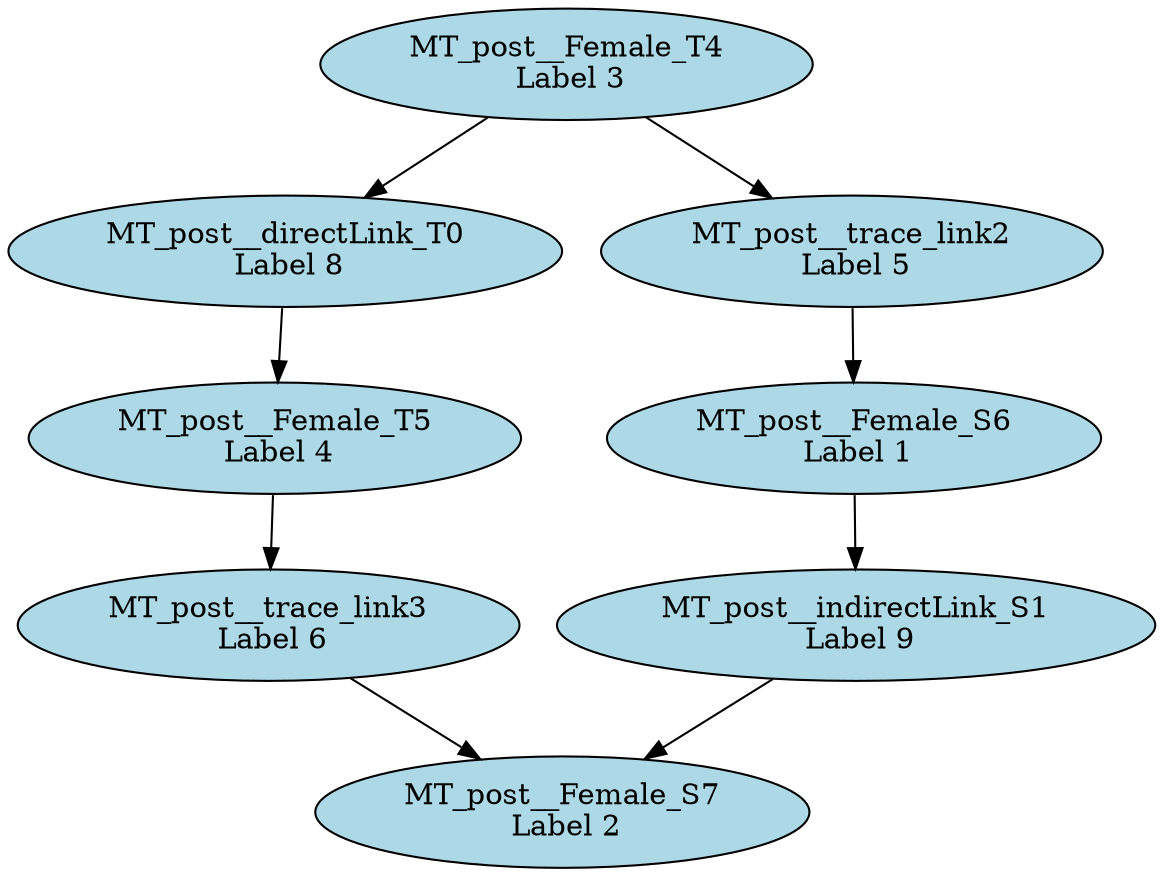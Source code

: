 digraph ruleCombinator_rewrite_HFF2FF_combine_0RHS {
"MT_post__directLink_T0\n Label 8" [style=filled, fillcolor=lightblue];
"MT_post__indirectLink_S1\n Label 9" [style=filled, fillcolor=lightblue];
"MT_post__trace_link2\n Label 5" [style=filled, fillcolor=lightblue];
"MT_post__trace_link3\n Label 6" [style=filled, fillcolor=lightblue];
"MT_post__Female_T4\n Label 3" [style=filled, fillcolor=lightblue];
"MT_post__Female_T5\n Label 4" [style=filled, fillcolor=lightblue];
"MT_post__Female_S6\n Label 1" [style=filled, fillcolor=lightblue];
"MT_post__Female_S7\n Label 2" [style=filled, fillcolor=lightblue];
"MT_post__Female_T4\n Label 3" -> "MT_post__directLink_T0\n Label 8";
"MT_post__directLink_T0\n Label 8" -> "MT_post__Female_T5\n Label 4";
"MT_post__Female_T4\n Label 3" -> "MT_post__trace_link2\n Label 5";
"MT_post__trace_link2\n Label 5" -> "MT_post__Female_S6\n Label 1";
"MT_post__Female_T5\n Label 4" -> "MT_post__trace_link3\n Label 6";
"MT_post__trace_link3\n Label 6" -> "MT_post__Female_S7\n Label 2";
"MT_post__Female_S6\n Label 1" -> "MT_post__indirectLink_S1\n Label 9";
"MT_post__indirectLink_S1\n Label 9" -> "MT_post__Female_S7\n Label 2";
}
